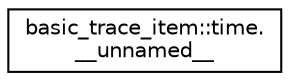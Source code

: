 digraph "Graphical Class Hierarchy"
{
 // LATEX_PDF_SIZE
  edge [fontname="Helvetica",fontsize="10",labelfontname="Helvetica",labelfontsize="10"];
  node [fontname="Helvetica",fontsize="10",shape=record];
  rankdir="LR";
  Node0 [label="basic_trace_item::time.\l__unnamed__",height=0.2,width=0.4,color="black", fillcolor="white", style="filled",URL="$classbasic__trace__item.html#unionbasic__trace__item_1_1time_8____unnamed____",tooltip=" "];
}

